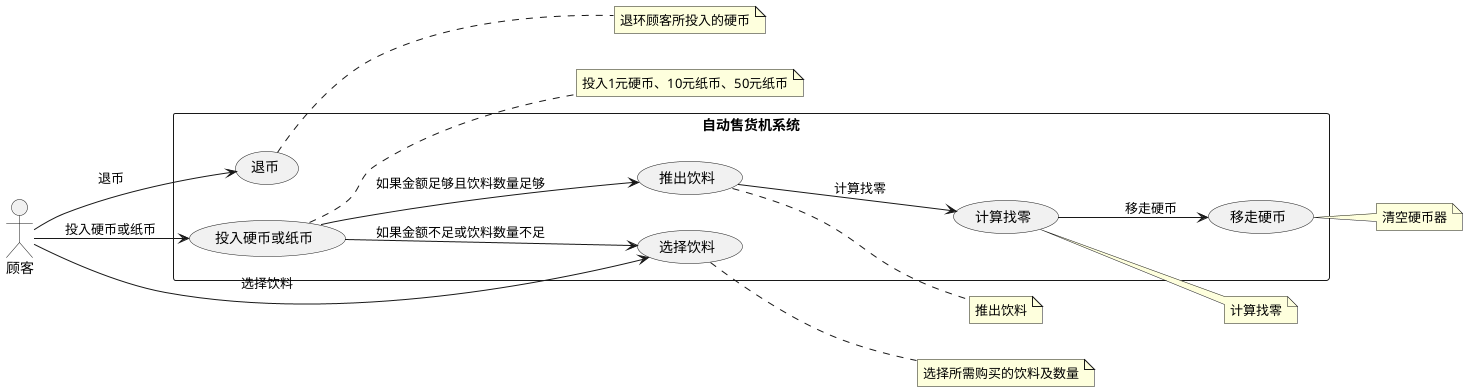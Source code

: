 @startuml
left to right direction
skinparam packageStyle rectangle

actor 顾客 as Customer

rectangle 自动售货机系统 {
  (选择饮料) as (SelectBeverage)
  (投入硬币或纸币) as (InsertCoinsOrBills)
  (推出饮料) as (DispenseBeverage)
  (计算找零) as (CalculateChange)
  (移走硬币) as (RemoveCoins)
  (退币) as (ReturnCoins)

  Customer --> (SelectBeverage) : 选择饮料
  Customer --> (InsertCoinsOrBills) : 投入硬币或纸币
  (InsertCoinsOrBills) --> (DispenseBeverage) : 如果金额足够且饮料数量足够
  (InsertCoinsOrBills) --> (SelectBeverage) : 如果金额不足或饮料数量不足
  (DispenseBeverage) --> (CalculateChange) : 计算找零
  (CalculateChange) --> (RemoveCoins) : 移走硬币
  Customer --> (ReturnCoins) : 退币

}

note right of (SelectBeverage) : 选择所需购买的饮料及数量
note right of (InsertCoinsOrBills) : 投入1元硬币、10元纸币、50元纸币
note right of (DispenseBeverage) : 推出饮料
note right of (CalculateChange) : 计算找零
note right of (RemoveCoins) : 清空硬币器
note right of (ReturnCoins) : 退环顾客所投入的硬币

@enduml